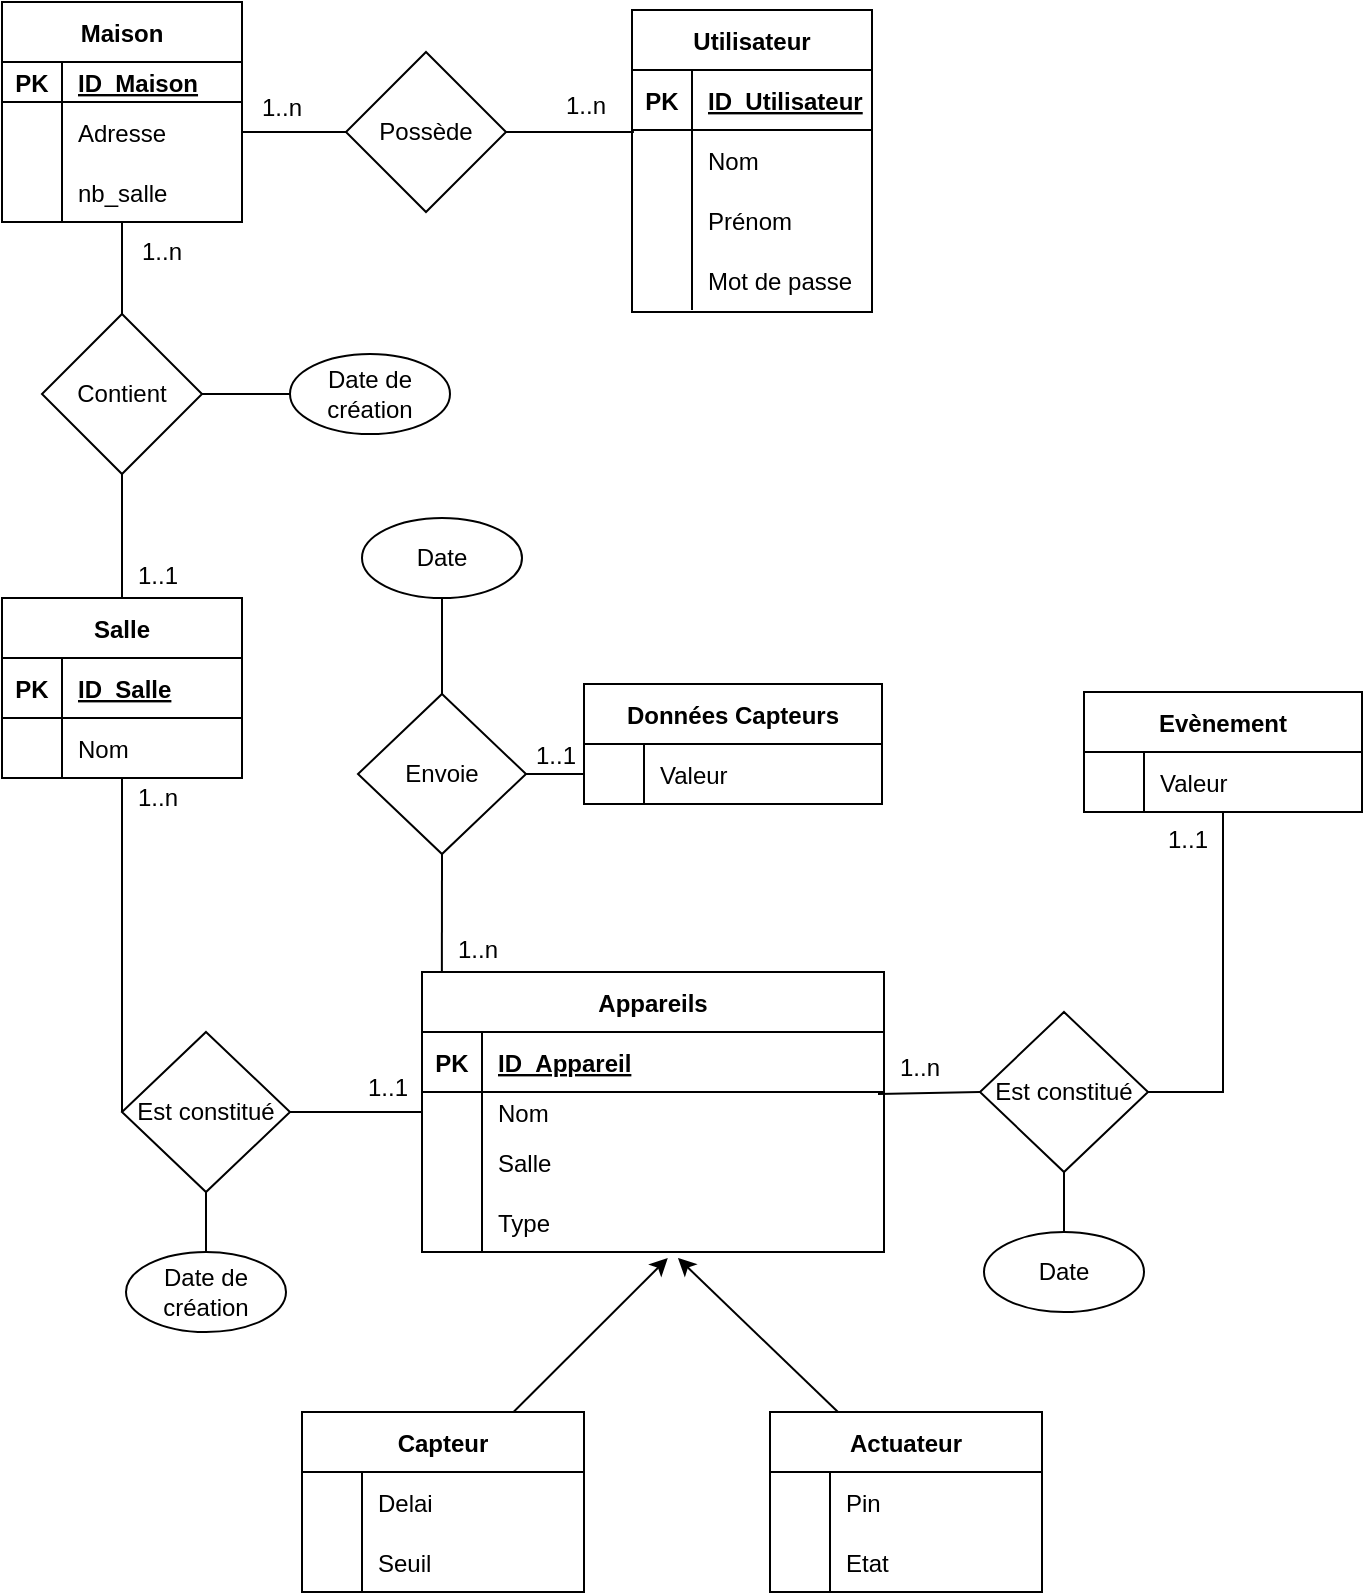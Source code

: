 <mxfile version="21.2.1" type="github">
  <diagram id="R2lEEEUBdFMjLlhIrx00" name="Page-1">
    <mxGraphModel dx="1393" dy="766" grid="1" gridSize="10" guides="1" tooltips="1" connect="1" arrows="1" fold="1" page="1" pageScale="1" pageWidth="850" pageHeight="1100" math="0" shadow="0" extFonts="Permanent Marker^https://fonts.googleapis.com/css?family=Permanent+Marker">
      <root>
        <mxCell id="0" />
        <mxCell id="1" parent="0" />
        <mxCell id="V01YmmapwPXFz29-UgJJ-48" style="rounded=0;orthogonalLoop=1;jettySize=auto;html=1;exitX=0.043;exitY=0;exitDx=0;exitDy=0;entryX=0.5;entryY=1;entryDx=0;entryDy=0;endArrow=none;endFill=0;exitPerimeter=0;" edge="1" parent="1" source="C-vyLk0tnHw3VtMMgP7b-2" target="V01YmmapwPXFz29-UgJJ-47">
          <mxGeometry relative="1" as="geometry" />
        </mxCell>
        <mxCell id="C-vyLk0tnHw3VtMMgP7b-2" value="Appareils" style="shape=table;startSize=30;container=1;collapsible=1;childLayout=tableLayout;fixedRows=1;rowLines=0;fontStyle=1;align=center;resizeLast=1;" parent="1" vertex="1">
          <mxGeometry x="280" y="540" width="231" height="140" as="geometry" />
        </mxCell>
        <mxCell id="C-vyLk0tnHw3VtMMgP7b-3" value="" style="shape=partialRectangle;collapsible=0;dropTarget=0;pointerEvents=0;fillColor=none;points=[[0,0.5],[1,0.5]];portConstraint=eastwest;top=0;left=0;right=0;bottom=1;" parent="C-vyLk0tnHw3VtMMgP7b-2" vertex="1">
          <mxGeometry y="30" width="231" height="30" as="geometry" />
        </mxCell>
        <mxCell id="C-vyLk0tnHw3VtMMgP7b-4" value="PK" style="shape=partialRectangle;overflow=hidden;connectable=0;fillColor=none;top=0;left=0;bottom=0;right=0;fontStyle=1;" parent="C-vyLk0tnHw3VtMMgP7b-3" vertex="1">
          <mxGeometry width="30" height="30" as="geometry">
            <mxRectangle width="30" height="30" as="alternateBounds" />
          </mxGeometry>
        </mxCell>
        <mxCell id="C-vyLk0tnHw3VtMMgP7b-5" value="ID_Appareil" style="shape=partialRectangle;overflow=hidden;connectable=0;fillColor=none;top=0;left=0;bottom=0;right=0;align=left;spacingLeft=6;fontStyle=5;" parent="C-vyLk0tnHw3VtMMgP7b-3" vertex="1">
          <mxGeometry x="30" width="201" height="30" as="geometry">
            <mxRectangle width="201" height="30" as="alternateBounds" />
          </mxGeometry>
        </mxCell>
        <mxCell id="C-vyLk0tnHw3VtMMgP7b-6" value="" style="shape=partialRectangle;collapsible=0;dropTarget=0;pointerEvents=0;fillColor=none;points=[[0,0.5],[1,0.5]];portConstraint=eastwest;top=0;left=0;right=0;bottom=0;" parent="C-vyLk0tnHw3VtMMgP7b-2" vertex="1">
          <mxGeometry y="60" width="231" height="20" as="geometry" />
        </mxCell>
        <mxCell id="C-vyLk0tnHw3VtMMgP7b-7" value="" style="shape=partialRectangle;overflow=hidden;connectable=0;fillColor=none;top=0;left=0;bottom=0;right=0;" parent="C-vyLk0tnHw3VtMMgP7b-6" vertex="1">
          <mxGeometry width="30" height="20" as="geometry">
            <mxRectangle width="30" height="20" as="alternateBounds" />
          </mxGeometry>
        </mxCell>
        <mxCell id="C-vyLk0tnHw3VtMMgP7b-8" value="Nom" style="shape=partialRectangle;overflow=hidden;connectable=0;fillColor=none;top=0;left=0;bottom=0;right=0;align=left;spacingLeft=6;" parent="C-vyLk0tnHw3VtMMgP7b-6" vertex="1">
          <mxGeometry x="30" width="201" height="20" as="geometry">
            <mxRectangle width="201" height="20" as="alternateBounds" />
          </mxGeometry>
        </mxCell>
        <mxCell id="C-vyLk0tnHw3VtMMgP7b-9" value="" style="shape=partialRectangle;collapsible=0;dropTarget=0;pointerEvents=0;fillColor=none;points=[[0,0.5],[1,0.5]];portConstraint=eastwest;top=0;left=0;right=0;bottom=0;" parent="C-vyLk0tnHw3VtMMgP7b-2" vertex="1">
          <mxGeometry y="80" width="231" height="30" as="geometry" />
        </mxCell>
        <mxCell id="C-vyLk0tnHw3VtMMgP7b-10" value="" style="shape=partialRectangle;overflow=hidden;connectable=0;fillColor=none;top=0;left=0;bottom=0;right=0;" parent="C-vyLk0tnHw3VtMMgP7b-9" vertex="1">
          <mxGeometry width="30" height="30" as="geometry">
            <mxRectangle width="30" height="30" as="alternateBounds" />
          </mxGeometry>
        </mxCell>
        <mxCell id="C-vyLk0tnHw3VtMMgP7b-11" value="Salle" style="shape=partialRectangle;overflow=hidden;connectable=0;fillColor=none;top=0;left=0;bottom=0;right=0;align=left;spacingLeft=6;" parent="C-vyLk0tnHw3VtMMgP7b-9" vertex="1">
          <mxGeometry x="30" width="201" height="30" as="geometry">
            <mxRectangle width="201" height="30" as="alternateBounds" />
          </mxGeometry>
        </mxCell>
        <mxCell id="V01YmmapwPXFz29-UgJJ-19" style="shape=partialRectangle;collapsible=0;dropTarget=0;pointerEvents=0;fillColor=none;points=[[0,0.5],[1,0.5]];portConstraint=eastwest;top=0;left=0;right=0;bottom=0;" vertex="1" parent="C-vyLk0tnHw3VtMMgP7b-2">
          <mxGeometry y="110" width="231" height="30" as="geometry" />
        </mxCell>
        <mxCell id="V01YmmapwPXFz29-UgJJ-20" style="shape=partialRectangle;overflow=hidden;connectable=0;fillColor=none;top=0;left=0;bottom=0;right=0;" vertex="1" parent="V01YmmapwPXFz29-UgJJ-19">
          <mxGeometry width="30" height="30" as="geometry">
            <mxRectangle width="30" height="30" as="alternateBounds" />
          </mxGeometry>
        </mxCell>
        <mxCell id="V01YmmapwPXFz29-UgJJ-21" value="Type" style="shape=partialRectangle;overflow=hidden;connectable=0;fillColor=none;top=0;left=0;bottom=0;right=0;align=left;spacingLeft=6;" vertex="1" parent="V01YmmapwPXFz29-UgJJ-19">
          <mxGeometry x="30" width="201" height="30" as="geometry">
            <mxRectangle width="201" height="30" as="alternateBounds" />
          </mxGeometry>
        </mxCell>
        <mxCell id="C-vyLk0tnHw3VtMMgP7b-23" value="Utilisateur" style="shape=table;startSize=30;container=1;collapsible=1;childLayout=tableLayout;fixedRows=1;rowLines=0;fontStyle=1;align=center;resizeLast=1;" parent="1" vertex="1">
          <mxGeometry x="385" y="59" width="120" height="151" as="geometry" />
        </mxCell>
        <mxCell id="C-vyLk0tnHw3VtMMgP7b-24" value="" style="shape=partialRectangle;collapsible=0;dropTarget=0;pointerEvents=0;fillColor=none;points=[[0,0.5],[1,0.5]];portConstraint=eastwest;top=0;left=0;right=0;bottom=1;" parent="C-vyLk0tnHw3VtMMgP7b-23" vertex="1">
          <mxGeometry y="30" width="120" height="30" as="geometry" />
        </mxCell>
        <mxCell id="C-vyLk0tnHw3VtMMgP7b-25" value="PK" style="shape=partialRectangle;overflow=hidden;connectable=0;fillColor=none;top=0;left=0;bottom=0;right=0;fontStyle=1;" parent="C-vyLk0tnHw3VtMMgP7b-24" vertex="1">
          <mxGeometry width="30" height="30" as="geometry">
            <mxRectangle width="30" height="30" as="alternateBounds" />
          </mxGeometry>
        </mxCell>
        <mxCell id="C-vyLk0tnHw3VtMMgP7b-26" value="ID_Utilisateur" style="shape=partialRectangle;overflow=hidden;connectable=0;fillColor=none;top=0;left=0;bottom=0;right=0;align=left;spacingLeft=6;fontStyle=5;" parent="C-vyLk0tnHw3VtMMgP7b-24" vertex="1">
          <mxGeometry x="30" width="90" height="30" as="geometry">
            <mxRectangle width="90" height="30" as="alternateBounds" />
          </mxGeometry>
        </mxCell>
        <mxCell id="C-vyLk0tnHw3VtMMgP7b-27" value="" style="shape=partialRectangle;collapsible=0;dropTarget=0;pointerEvents=0;fillColor=none;points=[[0,0.5],[1,0.5]];portConstraint=eastwest;top=0;left=0;right=0;bottom=0;" parent="C-vyLk0tnHw3VtMMgP7b-23" vertex="1">
          <mxGeometry y="60" width="120" height="30" as="geometry" />
        </mxCell>
        <mxCell id="C-vyLk0tnHw3VtMMgP7b-28" value="" style="shape=partialRectangle;overflow=hidden;connectable=0;fillColor=none;top=0;left=0;bottom=0;right=0;" parent="C-vyLk0tnHw3VtMMgP7b-27" vertex="1">
          <mxGeometry width="30" height="30" as="geometry">
            <mxRectangle width="30" height="30" as="alternateBounds" />
          </mxGeometry>
        </mxCell>
        <mxCell id="C-vyLk0tnHw3VtMMgP7b-29" value="Nom" style="shape=partialRectangle;overflow=hidden;connectable=0;fillColor=none;top=0;left=0;bottom=0;right=0;align=left;spacingLeft=6;" parent="C-vyLk0tnHw3VtMMgP7b-27" vertex="1">
          <mxGeometry x="30" width="90" height="30" as="geometry">
            <mxRectangle width="90" height="30" as="alternateBounds" />
          </mxGeometry>
        </mxCell>
        <mxCell id="IGC7vBQ4Kms5vi3pFMQL-1" style="shape=partialRectangle;collapsible=0;dropTarget=0;pointerEvents=0;fillColor=none;points=[[0,0.5],[1,0.5]];portConstraint=eastwest;top=0;left=0;right=0;bottom=0;" parent="C-vyLk0tnHw3VtMMgP7b-23" vertex="1">
          <mxGeometry y="90" width="120" height="30" as="geometry" />
        </mxCell>
        <mxCell id="IGC7vBQ4Kms5vi3pFMQL-2" style="shape=partialRectangle;overflow=hidden;connectable=0;fillColor=none;top=0;left=0;bottom=0;right=0;" parent="IGC7vBQ4Kms5vi3pFMQL-1" vertex="1">
          <mxGeometry width="30" height="30" as="geometry">
            <mxRectangle width="30" height="30" as="alternateBounds" />
          </mxGeometry>
        </mxCell>
        <mxCell id="IGC7vBQ4Kms5vi3pFMQL-3" value="Prénom" style="shape=partialRectangle;overflow=hidden;connectable=0;fillColor=none;top=0;left=0;bottom=0;right=0;align=left;spacingLeft=6;" parent="IGC7vBQ4Kms5vi3pFMQL-1" vertex="1">
          <mxGeometry x="30" width="90" height="30" as="geometry">
            <mxRectangle width="90" height="30" as="alternateBounds" />
          </mxGeometry>
        </mxCell>
        <mxCell id="IGC7vBQ4Kms5vi3pFMQL-4" style="shape=partialRectangle;collapsible=0;dropTarget=0;pointerEvents=0;fillColor=none;points=[[0,0.5],[1,0.5]];portConstraint=eastwest;top=0;left=0;right=0;bottom=0;" parent="C-vyLk0tnHw3VtMMgP7b-23" vertex="1">
          <mxGeometry y="120" width="120" height="30" as="geometry" />
        </mxCell>
        <mxCell id="IGC7vBQ4Kms5vi3pFMQL-5" style="shape=partialRectangle;overflow=hidden;connectable=0;fillColor=none;top=0;left=0;bottom=0;right=0;" parent="IGC7vBQ4Kms5vi3pFMQL-4" vertex="1">
          <mxGeometry width="30" height="30" as="geometry">
            <mxRectangle width="30" height="30" as="alternateBounds" />
          </mxGeometry>
        </mxCell>
        <mxCell id="IGC7vBQ4Kms5vi3pFMQL-6" value="Mot de passe" style="shape=partialRectangle;overflow=hidden;connectable=0;fillColor=none;top=0;left=0;bottom=0;right=0;align=left;spacingLeft=6;" parent="IGC7vBQ4Kms5vi3pFMQL-4" vertex="1">
          <mxGeometry x="30" width="90" height="30" as="geometry">
            <mxRectangle width="90" height="30" as="alternateBounds" />
          </mxGeometry>
        </mxCell>
        <mxCell id="V01YmmapwPXFz29-UgJJ-76" style="rounded=0;orthogonalLoop=1;jettySize=auto;html=1;exitX=1;exitY=0.5;exitDx=0;exitDy=0;entryX=0.008;entryY=0.033;entryDx=0;entryDy=0;entryPerimeter=0;endArrow=none;endFill=0;" edge="1" parent="1" source="IGC7vBQ4Kms5vi3pFMQL-7" target="C-vyLk0tnHw3VtMMgP7b-27">
          <mxGeometry relative="1" as="geometry" />
        </mxCell>
        <mxCell id="V01YmmapwPXFz29-UgJJ-77" style="rounded=0;orthogonalLoop=1;jettySize=auto;html=1;exitX=0;exitY=0.5;exitDx=0;exitDy=0;endArrow=none;endFill=0;" edge="1" parent="1" source="IGC7vBQ4Kms5vi3pFMQL-7" target="IGC7vBQ4Kms5vi3pFMQL-13">
          <mxGeometry relative="1" as="geometry" />
        </mxCell>
        <mxCell id="IGC7vBQ4Kms5vi3pFMQL-7" value="Possède" style="rhombus;whiteSpace=wrap;html=1;" parent="1" vertex="1">
          <mxGeometry x="242" y="80" width="80" height="80" as="geometry" />
        </mxCell>
        <mxCell id="IGC7vBQ4Kms5vi3pFMQL-9" value="Maison" style="shape=table;startSize=30;container=1;collapsible=1;childLayout=tableLayout;fixedRows=1;rowLines=0;fontStyle=1;align=center;resizeLast=1;" parent="1" vertex="1">
          <mxGeometry x="70" y="55" width="120" height="110" as="geometry" />
        </mxCell>
        <mxCell id="IGC7vBQ4Kms5vi3pFMQL-10" value="" style="shape=partialRectangle;collapsible=0;dropTarget=0;pointerEvents=0;fillColor=none;points=[[0,0.5],[1,0.5]];portConstraint=eastwest;top=0;left=0;right=0;bottom=1;" parent="IGC7vBQ4Kms5vi3pFMQL-9" vertex="1">
          <mxGeometry y="30" width="120" height="20" as="geometry" />
        </mxCell>
        <mxCell id="IGC7vBQ4Kms5vi3pFMQL-11" value="PK" style="shape=partialRectangle;overflow=hidden;connectable=0;fillColor=none;top=0;left=0;bottom=0;right=0;fontStyle=1;" parent="IGC7vBQ4Kms5vi3pFMQL-10" vertex="1">
          <mxGeometry width="30" height="20" as="geometry">
            <mxRectangle width="30" height="20" as="alternateBounds" />
          </mxGeometry>
        </mxCell>
        <mxCell id="IGC7vBQ4Kms5vi3pFMQL-12" value="ID_Maison" style="shape=partialRectangle;overflow=hidden;connectable=0;fillColor=none;top=0;left=0;bottom=0;right=0;align=left;spacingLeft=6;fontStyle=5;" parent="IGC7vBQ4Kms5vi3pFMQL-10" vertex="1">
          <mxGeometry x="30" width="90" height="20" as="geometry">
            <mxRectangle width="90" height="20" as="alternateBounds" />
          </mxGeometry>
        </mxCell>
        <mxCell id="IGC7vBQ4Kms5vi3pFMQL-13" value="" style="shape=partialRectangle;collapsible=0;dropTarget=0;pointerEvents=0;fillColor=none;points=[[0,0.5],[1,0.5]];portConstraint=eastwest;top=0;left=0;right=0;bottom=0;" parent="IGC7vBQ4Kms5vi3pFMQL-9" vertex="1">
          <mxGeometry y="50" width="120" height="30" as="geometry" />
        </mxCell>
        <mxCell id="IGC7vBQ4Kms5vi3pFMQL-14" value="" style="shape=partialRectangle;overflow=hidden;connectable=0;fillColor=none;top=0;left=0;bottom=0;right=0;" parent="IGC7vBQ4Kms5vi3pFMQL-13" vertex="1">
          <mxGeometry width="30" height="30" as="geometry">
            <mxRectangle width="30" height="30" as="alternateBounds" />
          </mxGeometry>
        </mxCell>
        <mxCell id="IGC7vBQ4Kms5vi3pFMQL-15" value="Adresse" style="shape=partialRectangle;overflow=hidden;connectable=0;fillColor=none;top=0;left=0;bottom=0;right=0;align=left;spacingLeft=6;" parent="IGC7vBQ4Kms5vi3pFMQL-13" vertex="1">
          <mxGeometry x="30" width="90" height="30" as="geometry">
            <mxRectangle width="90" height="30" as="alternateBounds" />
          </mxGeometry>
        </mxCell>
        <mxCell id="IGC7vBQ4Kms5vi3pFMQL-16" style="shape=partialRectangle;collapsible=0;dropTarget=0;pointerEvents=0;fillColor=none;points=[[0,0.5],[1,0.5]];portConstraint=eastwest;top=0;left=0;right=0;bottom=0;" parent="IGC7vBQ4Kms5vi3pFMQL-9" vertex="1">
          <mxGeometry y="80" width="120" height="30" as="geometry" />
        </mxCell>
        <mxCell id="IGC7vBQ4Kms5vi3pFMQL-17" style="shape=partialRectangle;overflow=hidden;connectable=0;fillColor=none;top=0;left=0;bottom=0;right=0;" parent="IGC7vBQ4Kms5vi3pFMQL-16" vertex="1">
          <mxGeometry width="30" height="30" as="geometry">
            <mxRectangle width="30" height="30" as="alternateBounds" />
          </mxGeometry>
        </mxCell>
        <mxCell id="IGC7vBQ4Kms5vi3pFMQL-18" value="nb_salle" style="shape=partialRectangle;overflow=hidden;connectable=0;fillColor=none;top=0;left=0;bottom=0;right=0;align=left;spacingLeft=6;" parent="IGC7vBQ4Kms5vi3pFMQL-16" vertex="1">
          <mxGeometry x="30" width="90" height="30" as="geometry">
            <mxRectangle width="90" height="30" as="alternateBounds" />
          </mxGeometry>
        </mxCell>
        <mxCell id="IGC7vBQ4Kms5vi3pFMQL-23" value="Salle" style="shape=table;startSize=30;container=1;collapsible=1;childLayout=tableLayout;fixedRows=1;rowLines=0;fontStyle=1;align=center;resizeLast=1;" parent="1" vertex="1">
          <mxGeometry x="70" y="353" width="120" height="90" as="geometry" />
        </mxCell>
        <mxCell id="IGC7vBQ4Kms5vi3pFMQL-24" value="" style="shape=partialRectangle;collapsible=0;dropTarget=0;pointerEvents=0;fillColor=none;points=[[0,0.5],[1,0.5]];portConstraint=eastwest;top=0;left=0;right=0;bottom=1;" parent="IGC7vBQ4Kms5vi3pFMQL-23" vertex="1">
          <mxGeometry y="30" width="120" height="30" as="geometry" />
        </mxCell>
        <mxCell id="IGC7vBQ4Kms5vi3pFMQL-25" value="PK" style="shape=partialRectangle;overflow=hidden;connectable=0;fillColor=none;top=0;left=0;bottom=0;right=0;fontStyle=1;" parent="IGC7vBQ4Kms5vi3pFMQL-24" vertex="1">
          <mxGeometry width="30" height="30" as="geometry">
            <mxRectangle width="30" height="30" as="alternateBounds" />
          </mxGeometry>
        </mxCell>
        <mxCell id="IGC7vBQ4Kms5vi3pFMQL-26" value="ID_Salle" style="shape=partialRectangle;overflow=hidden;connectable=0;fillColor=none;top=0;left=0;bottom=0;right=0;align=left;spacingLeft=6;fontStyle=5;" parent="IGC7vBQ4Kms5vi3pFMQL-24" vertex="1">
          <mxGeometry x="30" width="90" height="30" as="geometry">
            <mxRectangle width="90" height="30" as="alternateBounds" />
          </mxGeometry>
        </mxCell>
        <mxCell id="IGC7vBQ4Kms5vi3pFMQL-27" value="" style="shape=partialRectangle;collapsible=0;dropTarget=0;pointerEvents=0;fillColor=none;points=[[0,0.5],[1,0.5]];portConstraint=eastwest;top=0;left=0;right=0;bottom=0;" parent="IGC7vBQ4Kms5vi3pFMQL-23" vertex="1">
          <mxGeometry y="60" width="120" height="30" as="geometry" />
        </mxCell>
        <mxCell id="IGC7vBQ4Kms5vi3pFMQL-28" value="" style="shape=partialRectangle;overflow=hidden;connectable=0;fillColor=none;top=0;left=0;bottom=0;right=0;" parent="IGC7vBQ4Kms5vi3pFMQL-27" vertex="1">
          <mxGeometry width="30" height="30" as="geometry">
            <mxRectangle width="30" height="30" as="alternateBounds" />
          </mxGeometry>
        </mxCell>
        <mxCell id="IGC7vBQ4Kms5vi3pFMQL-29" value="Nom" style="shape=partialRectangle;overflow=hidden;connectable=0;fillColor=none;top=0;left=0;bottom=0;right=0;align=left;spacingLeft=6;" parent="IGC7vBQ4Kms5vi3pFMQL-27" vertex="1">
          <mxGeometry x="30" width="90" height="30" as="geometry">
            <mxRectangle width="90" height="30" as="alternateBounds" />
          </mxGeometry>
        </mxCell>
        <mxCell id="V01YmmapwPXFz29-UgJJ-79" style="rounded=0;orthogonalLoop=1;jettySize=auto;html=1;exitX=1;exitY=0.5;exitDx=0;exitDy=0;entryX=0;entryY=0.5;entryDx=0;entryDy=0;endArrow=none;endFill=0;" edge="1" parent="1" source="IGC7vBQ4Kms5vi3pFMQL-51" target="V01YmmapwPXFz29-UgJJ-78">
          <mxGeometry relative="1" as="geometry" />
        </mxCell>
        <mxCell id="IGC7vBQ4Kms5vi3pFMQL-51" value="Contient" style="rhombus;whiteSpace=wrap;html=1;" parent="1" vertex="1">
          <mxGeometry x="90" y="211" width="80" height="80" as="geometry" />
        </mxCell>
        <mxCell id="IGC7vBQ4Kms5vi3pFMQL-52" value="" style="endArrow=none;html=1;rounded=0;exitX=0.5;exitY=0;exitDx=0;exitDy=0;entryX=0.5;entryY=1;entryDx=0;entryDy=0;" parent="1" source="IGC7vBQ4Kms5vi3pFMQL-51" target="IGC7vBQ4Kms5vi3pFMQL-9" edge="1">
          <mxGeometry width="50" height="50" relative="1" as="geometry">
            <mxPoint x="600" y="230" as="sourcePoint" />
            <mxPoint x="650" y="180" as="targetPoint" />
            <Array as="points" />
          </mxGeometry>
        </mxCell>
        <mxCell id="IGC7vBQ4Kms5vi3pFMQL-54" value="" style="endArrow=none;html=1;rounded=0;exitX=0.5;exitY=0;exitDx=0;exitDy=0;entryX=0.5;entryY=1;entryDx=0;entryDy=0;" parent="1" source="IGC7vBQ4Kms5vi3pFMQL-23" target="IGC7vBQ4Kms5vi3pFMQL-51" edge="1">
          <mxGeometry width="50" height="50" relative="1" as="geometry">
            <mxPoint x="590" y="250" as="sourcePoint" />
            <mxPoint x="590" y="200" as="targetPoint" />
            <Array as="points" />
          </mxGeometry>
        </mxCell>
        <mxCell id="IGC7vBQ4Kms5vi3pFMQL-69" value="Données Capteurs" style="shape=table;startSize=30;container=1;collapsible=1;childLayout=tableLayout;fixedRows=1;rowLines=0;fontStyle=1;align=center;resizeLast=1;" parent="1" vertex="1">
          <mxGeometry x="361" y="396" width="149" height="60" as="geometry" />
        </mxCell>
        <mxCell id="IGC7vBQ4Kms5vi3pFMQL-73" value="" style="shape=partialRectangle;collapsible=0;dropTarget=0;pointerEvents=0;fillColor=none;points=[[0,0.5],[1,0.5]];portConstraint=eastwest;top=0;left=0;right=0;bottom=0;" parent="IGC7vBQ4Kms5vi3pFMQL-69" vertex="1">
          <mxGeometry y="30" width="149" height="30" as="geometry" />
        </mxCell>
        <mxCell id="IGC7vBQ4Kms5vi3pFMQL-74" value="" style="shape=partialRectangle;overflow=hidden;connectable=0;fillColor=none;top=0;left=0;bottom=0;right=0;" parent="IGC7vBQ4Kms5vi3pFMQL-73" vertex="1">
          <mxGeometry width="30" height="30" as="geometry">
            <mxRectangle width="30" height="30" as="alternateBounds" />
          </mxGeometry>
        </mxCell>
        <mxCell id="IGC7vBQ4Kms5vi3pFMQL-75" value="Valeur" style="shape=partialRectangle;overflow=hidden;connectable=0;fillColor=none;top=0;left=0;bottom=0;right=0;align=left;spacingLeft=6;" parent="IGC7vBQ4Kms5vi3pFMQL-73" vertex="1">
          <mxGeometry x="30" width="119" height="30" as="geometry">
            <mxRectangle width="119" height="30" as="alternateBounds" />
          </mxGeometry>
        </mxCell>
        <mxCell id="IGC7vBQ4Kms5vi3pFMQL-80" value="Date" style="ellipse;whiteSpace=wrap;html=1;" parent="1" vertex="1">
          <mxGeometry x="250" y="313" width="80" height="40" as="geometry" />
        </mxCell>
        <mxCell id="V01YmmapwPXFz29-UgJJ-3" style="rounded=0;orthogonalLoop=1;jettySize=auto;html=1;exitX=1;exitY=0.5;exitDx=0;exitDy=0;entryX=0;entryY=0.5;entryDx=0;entryDy=0;endArrow=none;endFill=0;" edge="1" parent="1" source="V01YmmapwPXFz29-UgJJ-1" target="C-vyLk0tnHw3VtMMgP7b-6">
          <mxGeometry relative="1" as="geometry" />
        </mxCell>
        <mxCell id="V01YmmapwPXFz29-UgJJ-1" value="Est constitué" style="rhombus;whiteSpace=wrap;html=1;" vertex="1" parent="1">
          <mxGeometry x="130" y="570" width="84" height="80" as="geometry" />
        </mxCell>
        <mxCell id="V01YmmapwPXFz29-UgJJ-2" style="rounded=0;orthogonalLoop=1;jettySize=auto;html=1;exitX=0.5;exitY=1;exitDx=0;exitDy=0;entryX=0;entryY=0.5;entryDx=0;entryDy=0;endArrow=none;endFill=0;" edge="1" parent="1" source="IGC7vBQ4Kms5vi3pFMQL-23" target="V01YmmapwPXFz29-UgJJ-1">
          <mxGeometry relative="1" as="geometry" />
        </mxCell>
        <mxCell id="V01YmmapwPXFz29-UgJJ-75" style="rounded=0;orthogonalLoop=1;jettySize=auto;html=1;exitX=0.75;exitY=0;exitDx=0;exitDy=0;entryX=0.532;entryY=1.1;entryDx=0;entryDy=0;entryPerimeter=0;" edge="1" parent="1" source="V01YmmapwPXFz29-UgJJ-9" target="V01YmmapwPXFz29-UgJJ-19">
          <mxGeometry relative="1" as="geometry" />
        </mxCell>
        <mxCell id="V01YmmapwPXFz29-UgJJ-9" value="Capteur" style="shape=table;startSize=30;container=1;collapsible=1;childLayout=tableLayout;fixedRows=1;rowLines=0;fontStyle=1;align=center;resizeLast=1;" vertex="1" parent="1">
          <mxGeometry x="220" y="760" width="141" height="90" as="geometry" />
        </mxCell>
        <mxCell id="V01YmmapwPXFz29-UgJJ-13" value="" style="shape=partialRectangle;collapsible=0;dropTarget=0;pointerEvents=0;fillColor=none;points=[[0,0.5],[1,0.5]];portConstraint=eastwest;top=0;left=0;right=0;bottom=0;" vertex="1" parent="V01YmmapwPXFz29-UgJJ-9">
          <mxGeometry y="30" width="141" height="30" as="geometry" />
        </mxCell>
        <mxCell id="V01YmmapwPXFz29-UgJJ-14" value="" style="shape=partialRectangle;overflow=hidden;connectable=0;fillColor=none;top=0;left=0;bottom=0;right=0;" vertex="1" parent="V01YmmapwPXFz29-UgJJ-13">
          <mxGeometry width="30" height="30" as="geometry">
            <mxRectangle width="30" height="30" as="alternateBounds" />
          </mxGeometry>
        </mxCell>
        <mxCell id="V01YmmapwPXFz29-UgJJ-15" value="Delai" style="shape=partialRectangle;overflow=hidden;connectable=0;fillColor=none;top=0;left=0;bottom=0;right=0;align=left;spacingLeft=6;" vertex="1" parent="V01YmmapwPXFz29-UgJJ-13">
          <mxGeometry x="30" width="111" height="30" as="geometry">
            <mxRectangle width="111" height="30" as="alternateBounds" />
          </mxGeometry>
        </mxCell>
        <mxCell id="V01YmmapwPXFz29-UgJJ-16" value="" style="shape=partialRectangle;collapsible=0;dropTarget=0;pointerEvents=0;fillColor=none;points=[[0,0.5],[1,0.5]];portConstraint=eastwest;top=0;left=0;right=0;bottom=0;" vertex="1" parent="V01YmmapwPXFz29-UgJJ-9">
          <mxGeometry y="60" width="141" height="30" as="geometry" />
        </mxCell>
        <mxCell id="V01YmmapwPXFz29-UgJJ-17" value="" style="shape=partialRectangle;overflow=hidden;connectable=0;fillColor=none;top=0;left=0;bottom=0;right=0;" vertex="1" parent="V01YmmapwPXFz29-UgJJ-16">
          <mxGeometry width="30" height="30" as="geometry">
            <mxRectangle width="30" height="30" as="alternateBounds" />
          </mxGeometry>
        </mxCell>
        <mxCell id="V01YmmapwPXFz29-UgJJ-18" value="Seuil" style="shape=partialRectangle;overflow=hidden;connectable=0;fillColor=none;top=0;left=0;bottom=0;right=0;align=left;spacingLeft=6;" vertex="1" parent="V01YmmapwPXFz29-UgJJ-16">
          <mxGeometry x="30" width="111" height="30" as="geometry">
            <mxRectangle width="111" height="30" as="alternateBounds" />
          </mxGeometry>
        </mxCell>
        <mxCell id="V01YmmapwPXFz29-UgJJ-66" style="rounded=0;orthogonalLoop=1;jettySize=auto;html=1;exitX=0.25;exitY=0;exitDx=0;exitDy=0;entryX=0.554;entryY=1.1;entryDx=0;entryDy=0;entryPerimeter=0;" edge="1" parent="1" source="V01YmmapwPXFz29-UgJJ-22" target="V01YmmapwPXFz29-UgJJ-19">
          <mxGeometry relative="1" as="geometry" />
        </mxCell>
        <mxCell id="V01YmmapwPXFz29-UgJJ-22" value="Actuateur" style="shape=table;startSize=30;container=1;collapsible=1;childLayout=tableLayout;fixedRows=1;rowLines=0;fontStyle=1;align=center;resizeLast=1;" vertex="1" parent="1">
          <mxGeometry x="454" y="760" width="136" height="90" as="geometry" />
        </mxCell>
        <mxCell id="V01YmmapwPXFz29-UgJJ-23" value="" style="shape=partialRectangle;collapsible=0;dropTarget=0;pointerEvents=0;fillColor=none;points=[[0,0.5],[1,0.5]];portConstraint=eastwest;top=0;left=0;right=0;bottom=0;" vertex="1" parent="V01YmmapwPXFz29-UgJJ-22">
          <mxGeometry y="30" width="136" height="30" as="geometry" />
        </mxCell>
        <mxCell id="V01YmmapwPXFz29-UgJJ-24" value="" style="shape=partialRectangle;overflow=hidden;connectable=0;fillColor=none;top=0;left=0;bottom=0;right=0;" vertex="1" parent="V01YmmapwPXFz29-UgJJ-23">
          <mxGeometry width="30" height="30" as="geometry">
            <mxRectangle width="30" height="30" as="alternateBounds" />
          </mxGeometry>
        </mxCell>
        <mxCell id="V01YmmapwPXFz29-UgJJ-25" value="Pin" style="shape=partialRectangle;overflow=hidden;connectable=0;fillColor=none;top=0;left=0;bottom=0;right=0;align=left;spacingLeft=6;" vertex="1" parent="V01YmmapwPXFz29-UgJJ-23">
          <mxGeometry x="30" width="106" height="30" as="geometry">
            <mxRectangle width="106" height="30" as="alternateBounds" />
          </mxGeometry>
        </mxCell>
        <mxCell id="V01YmmapwPXFz29-UgJJ-26" value="" style="shape=partialRectangle;collapsible=0;dropTarget=0;pointerEvents=0;fillColor=none;points=[[0,0.5],[1,0.5]];portConstraint=eastwest;top=0;left=0;right=0;bottom=0;" vertex="1" parent="V01YmmapwPXFz29-UgJJ-22">
          <mxGeometry y="60" width="136" height="30" as="geometry" />
        </mxCell>
        <mxCell id="V01YmmapwPXFz29-UgJJ-27" value="" style="shape=partialRectangle;overflow=hidden;connectable=0;fillColor=none;top=0;left=0;bottom=0;right=0;" vertex="1" parent="V01YmmapwPXFz29-UgJJ-26">
          <mxGeometry width="30" height="30" as="geometry">
            <mxRectangle width="30" height="30" as="alternateBounds" />
          </mxGeometry>
        </mxCell>
        <mxCell id="V01YmmapwPXFz29-UgJJ-28" value="Etat" style="shape=partialRectangle;overflow=hidden;connectable=0;fillColor=none;top=0;left=0;bottom=0;right=0;align=left;spacingLeft=6;" vertex="1" parent="V01YmmapwPXFz29-UgJJ-26">
          <mxGeometry x="30" width="106" height="30" as="geometry">
            <mxRectangle width="106" height="30" as="alternateBounds" />
          </mxGeometry>
        </mxCell>
        <mxCell id="V01YmmapwPXFz29-UgJJ-49" style="rounded=0;orthogonalLoop=1;jettySize=auto;html=1;exitX=1;exitY=0.5;exitDx=0;exitDy=0;entryX=0;entryY=0.5;entryDx=0;entryDy=0;endArrow=none;endFill=0;" edge="1" parent="1" source="V01YmmapwPXFz29-UgJJ-47" target="IGC7vBQ4Kms5vi3pFMQL-73">
          <mxGeometry relative="1" as="geometry" />
        </mxCell>
        <mxCell id="V01YmmapwPXFz29-UgJJ-58" style="rounded=0;orthogonalLoop=1;jettySize=auto;html=1;exitX=0.5;exitY=0;exitDx=0;exitDy=0;entryX=0.5;entryY=1;entryDx=0;entryDy=0;endArrow=none;endFill=0;" edge="1" parent="1" source="V01YmmapwPXFz29-UgJJ-47" target="IGC7vBQ4Kms5vi3pFMQL-80">
          <mxGeometry relative="1" as="geometry" />
        </mxCell>
        <mxCell id="V01YmmapwPXFz29-UgJJ-47" value="Envoie" style="rhombus;whiteSpace=wrap;html=1;" vertex="1" parent="1">
          <mxGeometry x="248" y="401" width="84" height="80" as="geometry" />
        </mxCell>
        <mxCell id="V01YmmapwPXFz29-UgJJ-52" style="rounded=0;orthogonalLoop=1;jettySize=auto;html=1;exitX=0;exitY=0.5;exitDx=0;exitDy=0;entryX=0.987;entryY=0.05;entryDx=0;entryDy=0;entryPerimeter=0;endArrow=none;endFill=0;" edge="1" parent="1" source="V01YmmapwPXFz29-UgJJ-51" target="C-vyLk0tnHw3VtMMgP7b-6">
          <mxGeometry relative="1" as="geometry" />
        </mxCell>
        <mxCell id="V01YmmapwPXFz29-UgJJ-57" style="edgeStyle=orthogonalEdgeStyle;rounded=0;orthogonalLoop=1;jettySize=auto;html=1;exitX=1;exitY=0.5;exitDx=0;exitDy=0;entryX=0.5;entryY=1;entryDx=0;entryDy=0;endArrow=none;endFill=0;" edge="1" parent="1" source="V01YmmapwPXFz29-UgJJ-51" target="V01YmmapwPXFz29-UgJJ-53">
          <mxGeometry relative="1" as="geometry" />
        </mxCell>
        <mxCell id="V01YmmapwPXFz29-UgJJ-51" value="Est constitué" style="rhombus;whiteSpace=wrap;html=1;" vertex="1" parent="1">
          <mxGeometry x="559" y="560" width="84" height="80" as="geometry" />
        </mxCell>
        <mxCell id="V01YmmapwPXFz29-UgJJ-53" value="Evènement" style="shape=table;startSize=30;container=1;collapsible=1;childLayout=tableLayout;fixedRows=1;rowLines=0;fontStyle=1;align=center;resizeLast=1;" vertex="1" parent="1">
          <mxGeometry x="611" y="400" width="139" height="60" as="geometry" />
        </mxCell>
        <mxCell id="V01YmmapwPXFz29-UgJJ-54" value="" style="shape=partialRectangle;collapsible=0;dropTarget=0;pointerEvents=0;fillColor=none;points=[[0,0.5],[1,0.5]];portConstraint=eastwest;top=0;left=0;right=0;bottom=0;" vertex="1" parent="V01YmmapwPXFz29-UgJJ-53">
          <mxGeometry y="30" width="139" height="30" as="geometry" />
        </mxCell>
        <mxCell id="V01YmmapwPXFz29-UgJJ-55" value="" style="shape=partialRectangle;overflow=hidden;connectable=0;fillColor=none;top=0;left=0;bottom=0;right=0;" vertex="1" parent="V01YmmapwPXFz29-UgJJ-54">
          <mxGeometry width="30" height="30" as="geometry">
            <mxRectangle width="30" height="30" as="alternateBounds" />
          </mxGeometry>
        </mxCell>
        <mxCell id="V01YmmapwPXFz29-UgJJ-56" value="Valeur" style="shape=partialRectangle;overflow=hidden;connectable=0;fillColor=none;top=0;left=0;bottom=0;right=0;align=left;spacingLeft=6;" vertex="1" parent="V01YmmapwPXFz29-UgJJ-54">
          <mxGeometry x="30" width="109" height="30" as="geometry">
            <mxRectangle width="109" height="30" as="alternateBounds" />
          </mxGeometry>
        </mxCell>
        <mxCell id="V01YmmapwPXFz29-UgJJ-65" style="rounded=0;orthogonalLoop=1;jettySize=auto;html=1;exitX=0.5;exitY=0;exitDx=0;exitDy=0;entryX=0.5;entryY=1;entryDx=0;entryDy=0;endArrow=none;endFill=0;" edge="1" parent="1" source="V01YmmapwPXFz29-UgJJ-62" target="V01YmmapwPXFz29-UgJJ-51">
          <mxGeometry relative="1" as="geometry" />
        </mxCell>
        <mxCell id="V01YmmapwPXFz29-UgJJ-62" value="Date" style="ellipse;whiteSpace=wrap;html=1;" vertex="1" parent="1">
          <mxGeometry x="561" y="670" width="80" height="40" as="geometry" />
        </mxCell>
        <mxCell id="V01YmmapwPXFz29-UgJJ-78" value="Date de création" style="ellipse;whiteSpace=wrap;html=1;" vertex="1" parent="1">
          <mxGeometry x="214" y="231" width="80" height="40" as="geometry" />
        </mxCell>
        <mxCell id="V01YmmapwPXFz29-UgJJ-81" style="rounded=0;orthogonalLoop=1;jettySize=auto;html=1;exitX=0.5;exitY=0;exitDx=0;exitDy=0;entryX=0.5;entryY=1;entryDx=0;entryDy=0;endArrow=none;endFill=0;" edge="1" parent="1" source="V01YmmapwPXFz29-UgJJ-80" target="V01YmmapwPXFz29-UgJJ-1">
          <mxGeometry relative="1" as="geometry" />
        </mxCell>
        <mxCell id="V01YmmapwPXFz29-UgJJ-80" value="Date de création" style="ellipse;whiteSpace=wrap;html=1;" vertex="1" parent="1">
          <mxGeometry x="132" y="680" width="80" height="40" as="geometry" />
        </mxCell>
        <mxCell id="V01YmmapwPXFz29-UgJJ-82" value="1..n" style="text;html=1;strokeColor=none;fillColor=none;align=center;verticalAlign=middle;whiteSpace=wrap;rounded=0;" vertex="1" parent="1">
          <mxGeometry x="180" y="93" width="60" height="30" as="geometry" />
        </mxCell>
        <mxCell id="V01YmmapwPXFz29-UgJJ-83" value="1..n" style="text;html=1;strokeColor=none;fillColor=none;align=center;verticalAlign=middle;whiteSpace=wrap;rounded=0;" vertex="1" parent="1">
          <mxGeometry x="332" y="92" width="60" height="30" as="geometry" />
        </mxCell>
        <mxCell id="V01YmmapwPXFz29-UgJJ-84" value="1..n" style="text;html=1;strokeColor=none;fillColor=none;align=center;verticalAlign=middle;whiteSpace=wrap;rounded=0;" vertex="1" parent="1">
          <mxGeometry x="120" y="165" width="60" height="30" as="geometry" />
        </mxCell>
        <mxCell id="V01YmmapwPXFz29-UgJJ-85" value="1..1" style="text;html=1;strokeColor=none;fillColor=none;align=center;verticalAlign=middle;whiteSpace=wrap;rounded=0;" vertex="1" parent="1">
          <mxGeometry x="118" y="327" width="60" height="30" as="geometry" />
        </mxCell>
        <mxCell id="V01YmmapwPXFz29-UgJJ-87" value="1..n" style="text;html=1;strokeColor=none;fillColor=none;align=center;verticalAlign=middle;whiteSpace=wrap;rounded=0;" vertex="1" parent="1">
          <mxGeometry x="118" y="438" width="60" height="30" as="geometry" />
        </mxCell>
        <mxCell id="V01YmmapwPXFz29-UgJJ-88" value="1..1" style="text;html=1;strokeColor=none;fillColor=none;align=center;verticalAlign=middle;whiteSpace=wrap;rounded=0;" vertex="1" parent="1">
          <mxGeometry x="233" y="583" width="60" height="30" as="geometry" />
        </mxCell>
        <mxCell id="V01YmmapwPXFz29-UgJJ-89" value="1..n" style="text;html=1;strokeColor=none;fillColor=none;align=center;verticalAlign=middle;whiteSpace=wrap;rounded=0;" vertex="1" parent="1">
          <mxGeometry x="278" y="514" width="60" height="30" as="geometry" />
        </mxCell>
        <mxCell id="V01YmmapwPXFz29-UgJJ-90" value="1..1" style="text;html=1;strokeColor=none;fillColor=none;align=center;verticalAlign=middle;whiteSpace=wrap;rounded=0;" vertex="1" parent="1">
          <mxGeometry x="317" y="417" width="60" height="30" as="geometry" />
        </mxCell>
        <mxCell id="V01YmmapwPXFz29-UgJJ-91" value="1..n" style="text;html=1;strokeColor=none;fillColor=none;align=center;verticalAlign=middle;whiteSpace=wrap;rounded=0;" vertex="1" parent="1">
          <mxGeometry x="499" y="573" width="60" height="30" as="geometry" />
        </mxCell>
        <mxCell id="V01YmmapwPXFz29-UgJJ-92" value="1..1" style="text;html=1;strokeColor=none;fillColor=none;align=center;verticalAlign=middle;whiteSpace=wrap;rounded=0;" vertex="1" parent="1">
          <mxGeometry x="633" y="459" width="60" height="30" as="geometry" />
        </mxCell>
      </root>
    </mxGraphModel>
  </diagram>
</mxfile>
